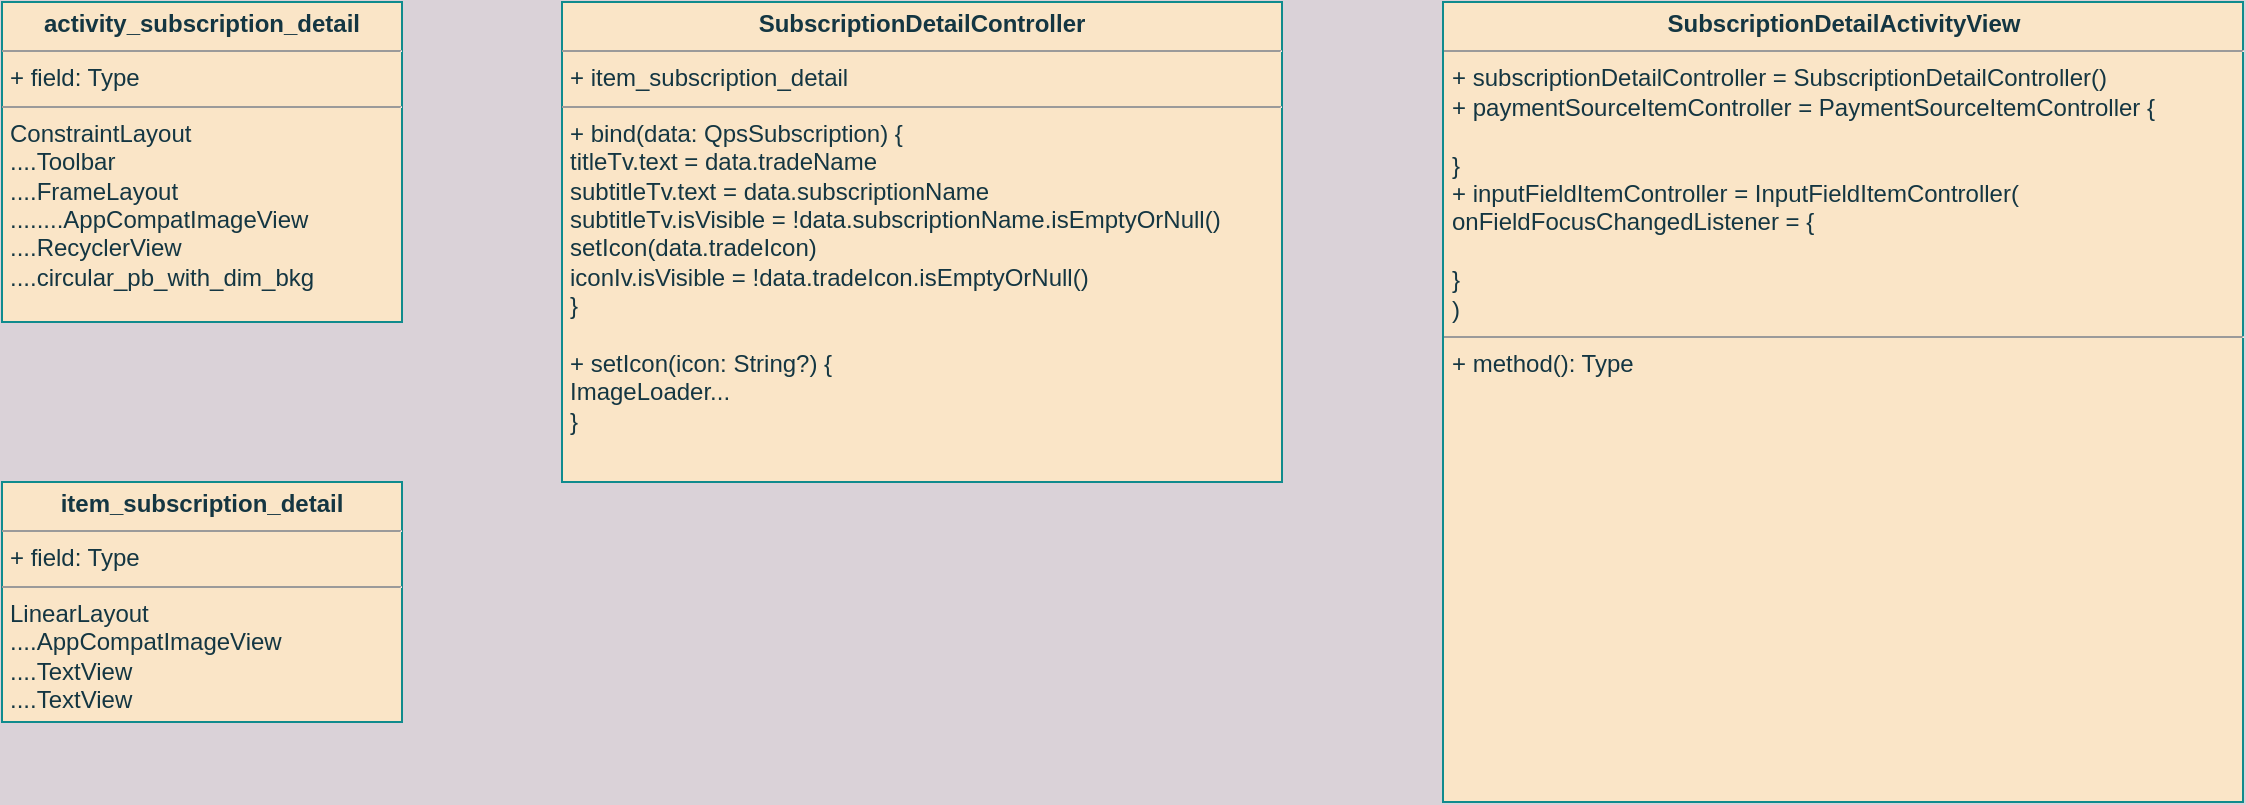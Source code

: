 <mxfile version="20.0.3" type="github">
  <diagram id="NFXYB8Lr2hZxddehbd_N" name="Page-1">
    <mxGraphModel dx="701" dy="444" grid="1" gridSize="10" guides="1" tooltips="1" connect="1" arrows="1" fold="1" page="1" pageScale="1" pageWidth="827" pageHeight="1169" background="#DAD2D8" math="0" shadow="0">
      <root>
        <mxCell id="0" />
        <mxCell id="1" parent="0" />
        <mxCell id="1GDeUliBSKqGdwp8zGbP-1" value="&lt;p style=&quot;margin:0px;margin-top:4px;text-align:center;&quot;&gt;&lt;b&gt;activity_subscription_detail&lt;/b&gt;&lt;/p&gt;&lt;hr size=&quot;1&quot;&gt;&lt;p style=&quot;margin:0px;margin-left:4px;&quot;&gt;+ field: Type&lt;/p&gt;&lt;hr size=&quot;1&quot;&gt;&lt;p style=&quot;margin:0px;margin-left:4px;&quot;&gt;ConstraintLayout&lt;/p&gt;&lt;p style=&quot;margin:0px;margin-left:4px;&quot;&gt;....Toolbar&lt;/p&gt;&lt;p style=&quot;margin:0px;margin-left:4px;&quot;&gt;....FrameLayout&lt;/p&gt;&lt;p style=&quot;margin:0px;margin-left:4px;&quot;&gt;........AppCompatImageView&lt;/p&gt;&lt;p style=&quot;margin:0px;margin-left:4px;&quot;&gt;....RecyclerView&lt;/p&gt;&lt;p style=&quot;margin:0px;margin-left:4px;&quot;&gt;....circular_pb_with_dim_bkg&lt;/p&gt;" style="verticalAlign=top;align=left;overflow=fill;fontSize=12;fontFamily=Helvetica;html=1;rounded=0;sketch=0;fontColor=#143642;strokeColor=#0F8B8D;fillColor=#FAE5C7;" vertex="1" parent="1">
          <mxGeometry x="120" y="120" width="200" height="160" as="geometry" />
        </mxCell>
        <mxCell id="1GDeUliBSKqGdwp8zGbP-2" value="&lt;p style=&quot;margin:0px;margin-top:4px;text-align:center;&quot;&gt;&lt;b&gt;SubscriptionDetailActivityView&lt;/b&gt;&lt;/p&gt;&lt;hr size=&quot;1&quot;&gt;&lt;p style=&quot;margin:0px;margin-left:4px;&quot;&gt;+ subscriptionDetailController = SubscriptionDetailController()&lt;/p&gt;&lt;p style=&quot;margin:0px;margin-left:4px;&quot;&gt;+ paymentSourceItemController = PaymentSourceItemController {&lt;/p&gt;&lt;p style=&quot;margin:0px;margin-left:4px;&quot;&gt;&lt;br&gt;&lt;/p&gt;&lt;p style=&quot;margin:0px;margin-left:4px;&quot;&gt;}&lt;/p&gt;&lt;p style=&quot;margin:0px;margin-left:4px;&quot;&gt;+ inputFieldItemController = InputFieldItemController(&lt;/p&gt;&lt;p style=&quot;margin:0px;margin-left:4px;&quot;&gt;onFieldFocusChangedListener = { &lt;br&gt;&lt;/p&gt;&lt;p style=&quot;margin:0px;margin-left:4px;&quot;&gt;&lt;br&gt;&lt;/p&gt;&lt;p style=&quot;margin:0px;margin-left:4px;&quot;&gt;}&lt;br&gt;&lt;/p&gt;&lt;p style=&quot;margin:0px;margin-left:4px;&quot;&gt;)&lt;br&gt;&lt;/p&gt;&lt;hr size=&quot;1&quot;&gt;&lt;p style=&quot;margin:0px;margin-left:4px;&quot;&gt;+ method(): Type&lt;/p&gt;" style="verticalAlign=top;align=left;overflow=fill;fontSize=12;fontFamily=Helvetica;html=1;rounded=0;sketch=0;fontColor=#143642;strokeColor=#0F8B8D;fillColor=#FAE5C7;" vertex="1" parent="1">
          <mxGeometry x="840.5" y="120" width="400" height="400" as="geometry" />
        </mxCell>
        <mxCell id="1GDeUliBSKqGdwp8zGbP-3" value="&lt;p style=&quot;margin:0px;margin-top:4px;text-align:center;&quot;&gt;&lt;b&gt;SubscriptionDetailController&lt;/b&gt;&lt;/p&gt;&lt;hr size=&quot;1&quot;&gt;&lt;p style=&quot;margin:0px;margin-left:4px;&quot;&gt;+ item_subscription_detail&lt;/p&gt;&lt;hr size=&quot;1&quot;&gt;&lt;p style=&quot;margin:0px;margin-left:4px;&quot;&gt;+ bind(data: QpsSubscription) {&lt;/p&gt;&lt;p style=&quot;margin:0px;margin-left:4px;&quot;&gt;titleTv.text = data.tradeName&lt;/p&gt;&lt;p style=&quot;margin:0px;margin-left:4px;&quot;&gt;subtitleTv.text = data.subscriptionName&lt;/p&gt;&lt;p style=&quot;margin:0px;margin-left:4px;&quot;&gt;subtitleTv.isVisible = !data.subscriptionName.isEmptyOrNull()&lt;/p&gt;&lt;p style=&quot;margin:0px;margin-left:4px;&quot;&gt;setIcon(data.tradeIcon)&lt;/p&gt;&lt;p style=&quot;margin:0px;margin-left:4px;&quot;&gt;iconIv.isVisible = !data.tradeIcon.isEmptyOrNull()&lt;br&gt;&lt;/p&gt;&lt;p style=&quot;margin:0px;margin-left:4px;&quot;&gt;}&lt;/p&gt;&lt;p style=&quot;margin:0px;margin-left:4px;&quot;&gt;&lt;br&gt;&lt;/p&gt;&lt;p style=&quot;margin:0px;margin-left:4px;&quot;&gt;+ setIcon(icon: String?) {&lt;/p&gt;&lt;p style=&quot;margin:0px;margin-left:4px;&quot;&gt;ImageLoader...&lt;br&gt;&lt;/p&gt;&lt;p style=&quot;margin:0px;margin-left:4px;&quot;&gt;}&lt;br&gt;&lt;/p&gt;" style="verticalAlign=top;align=left;overflow=fill;fontSize=12;fontFamily=Helvetica;html=1;rounded=0;sketch=0;fontColor=#143642;strokeColor=#0F8B8D;fillColor=#FAE5C7;" vertex="1" parent="1">
          <mxGeometry x="400" y="120" width="360" height="240" as="geometry" />
        </mxCell>
        <mxCell id="1GDeUliBSKqGdwp8zGbP-4" value="&lt;p style=&quot;margin:0px;margin-top:4px;text-align:center;&quot;&gt;&lt;b&gt;item_subscription_detail&lt;/b&gt;&lt;/p&gt;&lt;hr size=&quot;1&quot;&gt;&lt;p style=&quot;margin:0px;margin-left:4px;&quot;&gt;+ field: Type&lt;/p&gt;&lt;hr size=&quot;1&quot;&gt;&lt;p style=&quot;margin:0px;margin-left:4px;&quot;&gt;LinearLayout&lt;/p&gt;&lt;p style=&quot;margin:0px;margin-left:4px;&quot;&gt;....AppCompatImageView&lt;/p&gt;&lt;p style=&quot;margin:0px;margin-left:4px;&quot;&gt;....TextView&lt;/p&gt;&lt;p style=&quot;margin:0px;margin-left:4px;&quot;&gt;....TextView&lt;br&gt;&lt;/p&gt;" style="verticalAlign=top;align=left;overflow=fill;fontSize=12;fontFamily=Helvetica;html=1;rounded=0;sketch=0;fontColor=#143642;strokeColor=#0F8B8D;fillColor=#FAE5C7;" vertex="1" parent="1">
          <mxGeometry x="120" y="360" width="200" height="120" as="geometry" />
        </mxCell>
      </root>
    </mxGraphModel>
  </diagram>
</mxfile>
